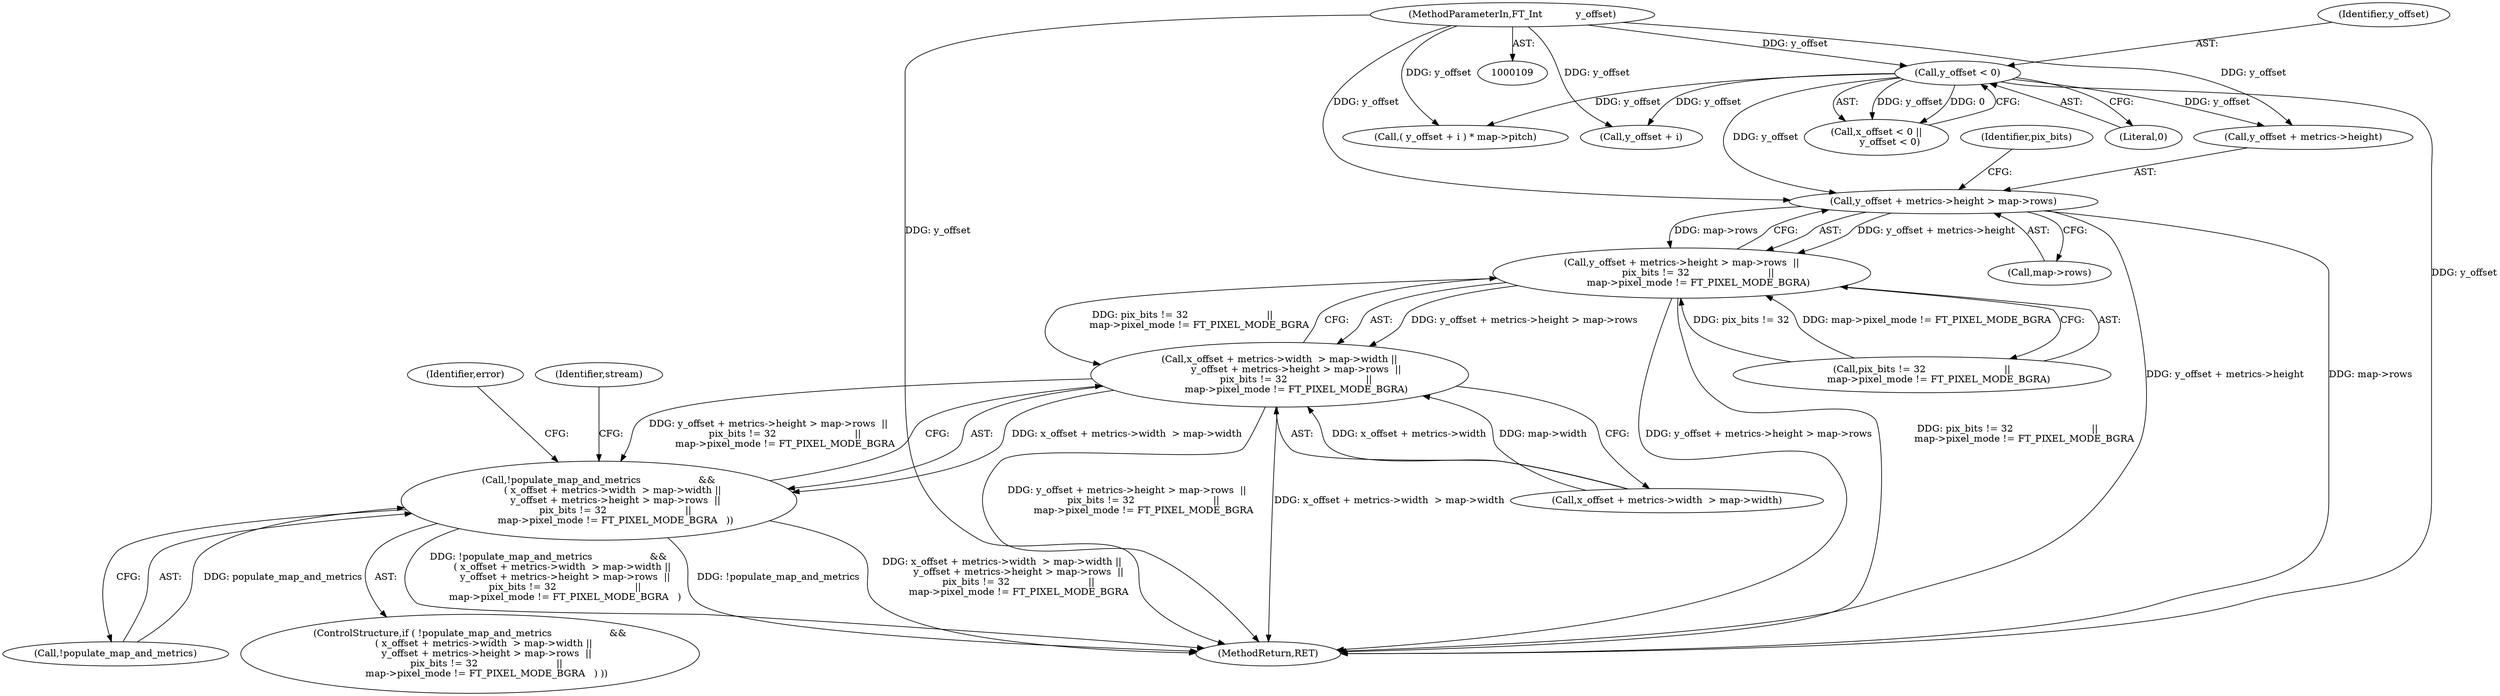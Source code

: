 digraph "0_savannah_b3500af717010137046ec4076d1e1c0641e33727_6@pointer" {
"1000173" [label="(Call,y_offset + metrics->height > map->rows)"];
"1000149" [label="(Call,y_offset < 0)"];
"1000112" [label="(MethodParameterIn,FT_Int           y_offset)"];
"1000172" [label="(Call,y_offset + metrics->height > map->rows  ||\n           pix_bits != 32                          ||\n           map->pixel_mode != FT_PIXEL_MODE_BGRA)"];
"1000162" [label="(Call,x_offset + metrics->width  > map->width ||\n           y_offset + metrics->height > map->rows  ||\n           pix_bits != 32                          ||\n           map->pixel_mode != FT_PIXEL_MODE_BGRA)"];
"1000159" [label="(Call,!populate_map_and_metrics                   &&\n         ( x_offset + metrics->width  > map->width ||\n           y_offset + metrics->height > map->rows  ||\n           pix_bits != 32                          ||\n           map->pixel_mode != FT_PIXEL_MODE_BGRA   ))"];
"1000199" [label="(Identifier,stream)"];
"1000159" [label="(Call,!populate_map_and_metrics                   &&\n         ( x_offset + metrics->width  > map->width ||\n           y_offset + metrics->height > map->rows  ||\n           pix_bits != 32                          ||\n           map->pixel_mode != FT_PIXEL_MODE_BGRA   ))"];
"1000182" [label="(Call,pix_bits != 32                          ||\n           map->pixel_mode != FT_PIXEL_MODE_BGRA)"];
"1000158" [label="(ControlStructure,if ( !populate_map_and_metrics                   &&\n         ( x_offset + metrics->width  > map->width ||\n           y_offset + metrics->height > map->rows  ||\n           pix_bits != 32                          ||\n           map->pixel_mode != FT_PIXEL_MODE_BGRA   ) ))"];
"1000162" [label="(Call,x_offset + metrics->width  > map->width ||\n           y_offset + metrics->height > map->rows  ||\n           pix_bits != 32                          ||\n           map->pixel_mode != FT_PIXEL_MODE_BGRA)"];
"1000174" [label="(Call,y_offset + metrics->height)"];
"1000112" [label="(MethodParameterIn,FT_Int           y_offset)"];
"1000163" [label="(Call,x_offset + metrics->width  > map->width)"];
"1000151" [label="(Literal,0)"];
"1000184" [label="(Identifier,pix_bits)"];
"1000172" [label="(Call,y_offset + metrics->height > map->rows  ||\n           pix_bits != 32                          ||\n           map->pixel_mode != FT_PIXEL_MODE_BGRA)"];
"1000542" [label="(MethodReturn,RET)"];
"1000160" [label="(Call,!populate_map_and_metrics)"];
"1000193" [label="(Identifier,error)"];
"1000149" [label="(Call,y_offset < 0)"];
"1000145" [label="(Call,x_offset < 0 ||\n         y_offset < 0)"];
"1000512" [label="(Call,y_offset + i)"];
"1000150" [label="(Identifier,y_offset)"];
"1000511" [label="(Call,( y_offset + i ) * map->pitch)"];
"1000173" [label="(Call,y_offset + metrics->height > map->rows)"];
"1000179" [label="(Call,map->rows)"];
"1000173" -> "1000172"  [label="AST: "];
"1000173" -> "1000179"  [label="CFG: "];
"1000174" -> "1000173"  [label="AST: "];
"1000179" -> "1000173"  [label="AST: "];
"1000184" -> "1000173"  [label="CFG: "];
"1000172" -> "1000173"  [label="CFG: "];
"1000173" -> "1000542"  [label="DDG: map->rows"];
"1000173" -> "1000542"  [label="DDG: y_offset + metrics->height"];
"1000173" -> "1000172"  [label="DDG: y_offset + metrics->height"];
"1000173" -> "1000172"  [label="DDG: map->rows"];
"1000149" -> "1000173"  [label="DDG: y_offset"];
"1000112" -> "1000173"  [label="DDG: y_offset"];
"1000149" -> "1000145"  [label="AST: "];
"1000149" -> "1000151"  [label="CFG: "];
"1000150" -> "1000149"  [label="AST: "];
"1000151" -> "1000149"  [label="AST: "];
"1000145" -> "1000149"  [label="CFG: "];
"1000149" -> "1000542"  [label="DDG: y_offset"];
"1000149" -> "1000145"  [label="DDG: y_offset"];
"1000149" -> "1000145"  [label="DDG: 0"];
"1000112" -> "1000149"  [label="DDG: y_offset"];
"1000149" -> "1000174"  [label="DDG: y_offset"];
"1000149" -> "1000511"  [label="DDG: y_offset"];
"1000149" -> "1000512"  [label="DDG: y_offset"];
"1000112" -> "1000109"  [label="AST: "];
"1000112" -> "1000542"  [label="DDG: y_offset"];
"1000112" -> "1000174"  [label="DDG: y_offset"];
"1000112" -> "1000511"  [label="DDG: y_offset"];
"1000112" -> "1000512"  [label="DDG: y_offset"];
"1000172" -> "1000162"  [label="AST: "];
"1000172" -> "1000182"  [label="CFG: "];
"1000182" -> "1000172"  [label="AST: "];
"1000162" -> "1000172"  [label="CFG: "];
"1000172" -> "1000542"  [label="DDG: pix_bits != 32                          ||\n           map->pixel_mode != FT_PIXEL_MODE_BGRA"];
"1000172" -> "1000542"  [label="DDG: y_offset + metrics->height > map->rows"];
"1000172" -> "1000162"  [label="DDG: y_offset + metrics->height > map->rows"];
"1000172" -> "1000162"  [label="DDG: pix_bits != 32                          ||\n           map->pixel_mode != FT_PIXEL_MODE_BGRA"];
"1000182" -> "1000172"  [label="DDG: pix_bits != 32"];
"1000182" -> "1000172"  [label="DDG: map->pixel_mode != FT_PIXEL_MODE_BGRA"];
"1000162" -> "1000159"  [label="AST: "];
"1000162" -> "1000163"  [label="CFG: "];
"1000163" -> "1000162"  [label="AST: "];
"1000159" -> "1000162"  [label="CFG: "];
"1000162" -> "1000542"  [label="DDG: y_offset + metrics->height > map->rows  ||\n           pix_bits != 32                          ||\n           map->pixel_mode != FT_PIXEL_MODE_BGRA"];
"1000162" -> "1000542"  [label="DDG: x_offset + metrics->width  > map->width"];
"1000162" -> "1000159"  [label="DDG: x_offset + metrics->width  > map->width"];
"1000162" -> "1000159"  [label="DDG: y_offset + metrics->height > map->rows  ||\n           pix_bits != 32                          ||\n           map->pixel_mode != FT_PIXEL_MODE_BGRA"];
"1000163" -> "1000162"  [label="DDG: x_offset + metrics->width"];
"1000163" -> "1000162"  [label="DDG: map->width"];
"1000159" -> "1000158"  [label="AST: "];
"1000159" -> "1000160"  [label="CFG: "];
"1000160" -> "1000159"  [label="AST: "];
"1000193" -> "1000159"  [label="CFG: "];
"1000199" -> "1000159"  [label="CFG: "];
"1000159" -> "1000542"  [label="DDG: !populate_map_and_metrics                   &&\n         ( x_offset + metrics->width  > map->width ||\n           y_offset + metrics->height > map->rows  ||\n           pix_bits != 32                          ||\n           map->pixel_mode != FT_PIXEL_MODE_BGRA   )"];
"1000159" -> "1000542"  [label="DDG: !populate_map_and_metrics"];
"1000159" -> "1000542"  [label="DDG: x_offset + metrics->width  > map->width ||\n           y_offset + metrics->height > map->rows  ||\n           pix_bits != 32                          ||\n           map->pixel_mode != FT_PIXEL_MODE_BGRA"];
"1000160" -> "1000159"  [label="DDG: populate_map_and_metrics"];
}
